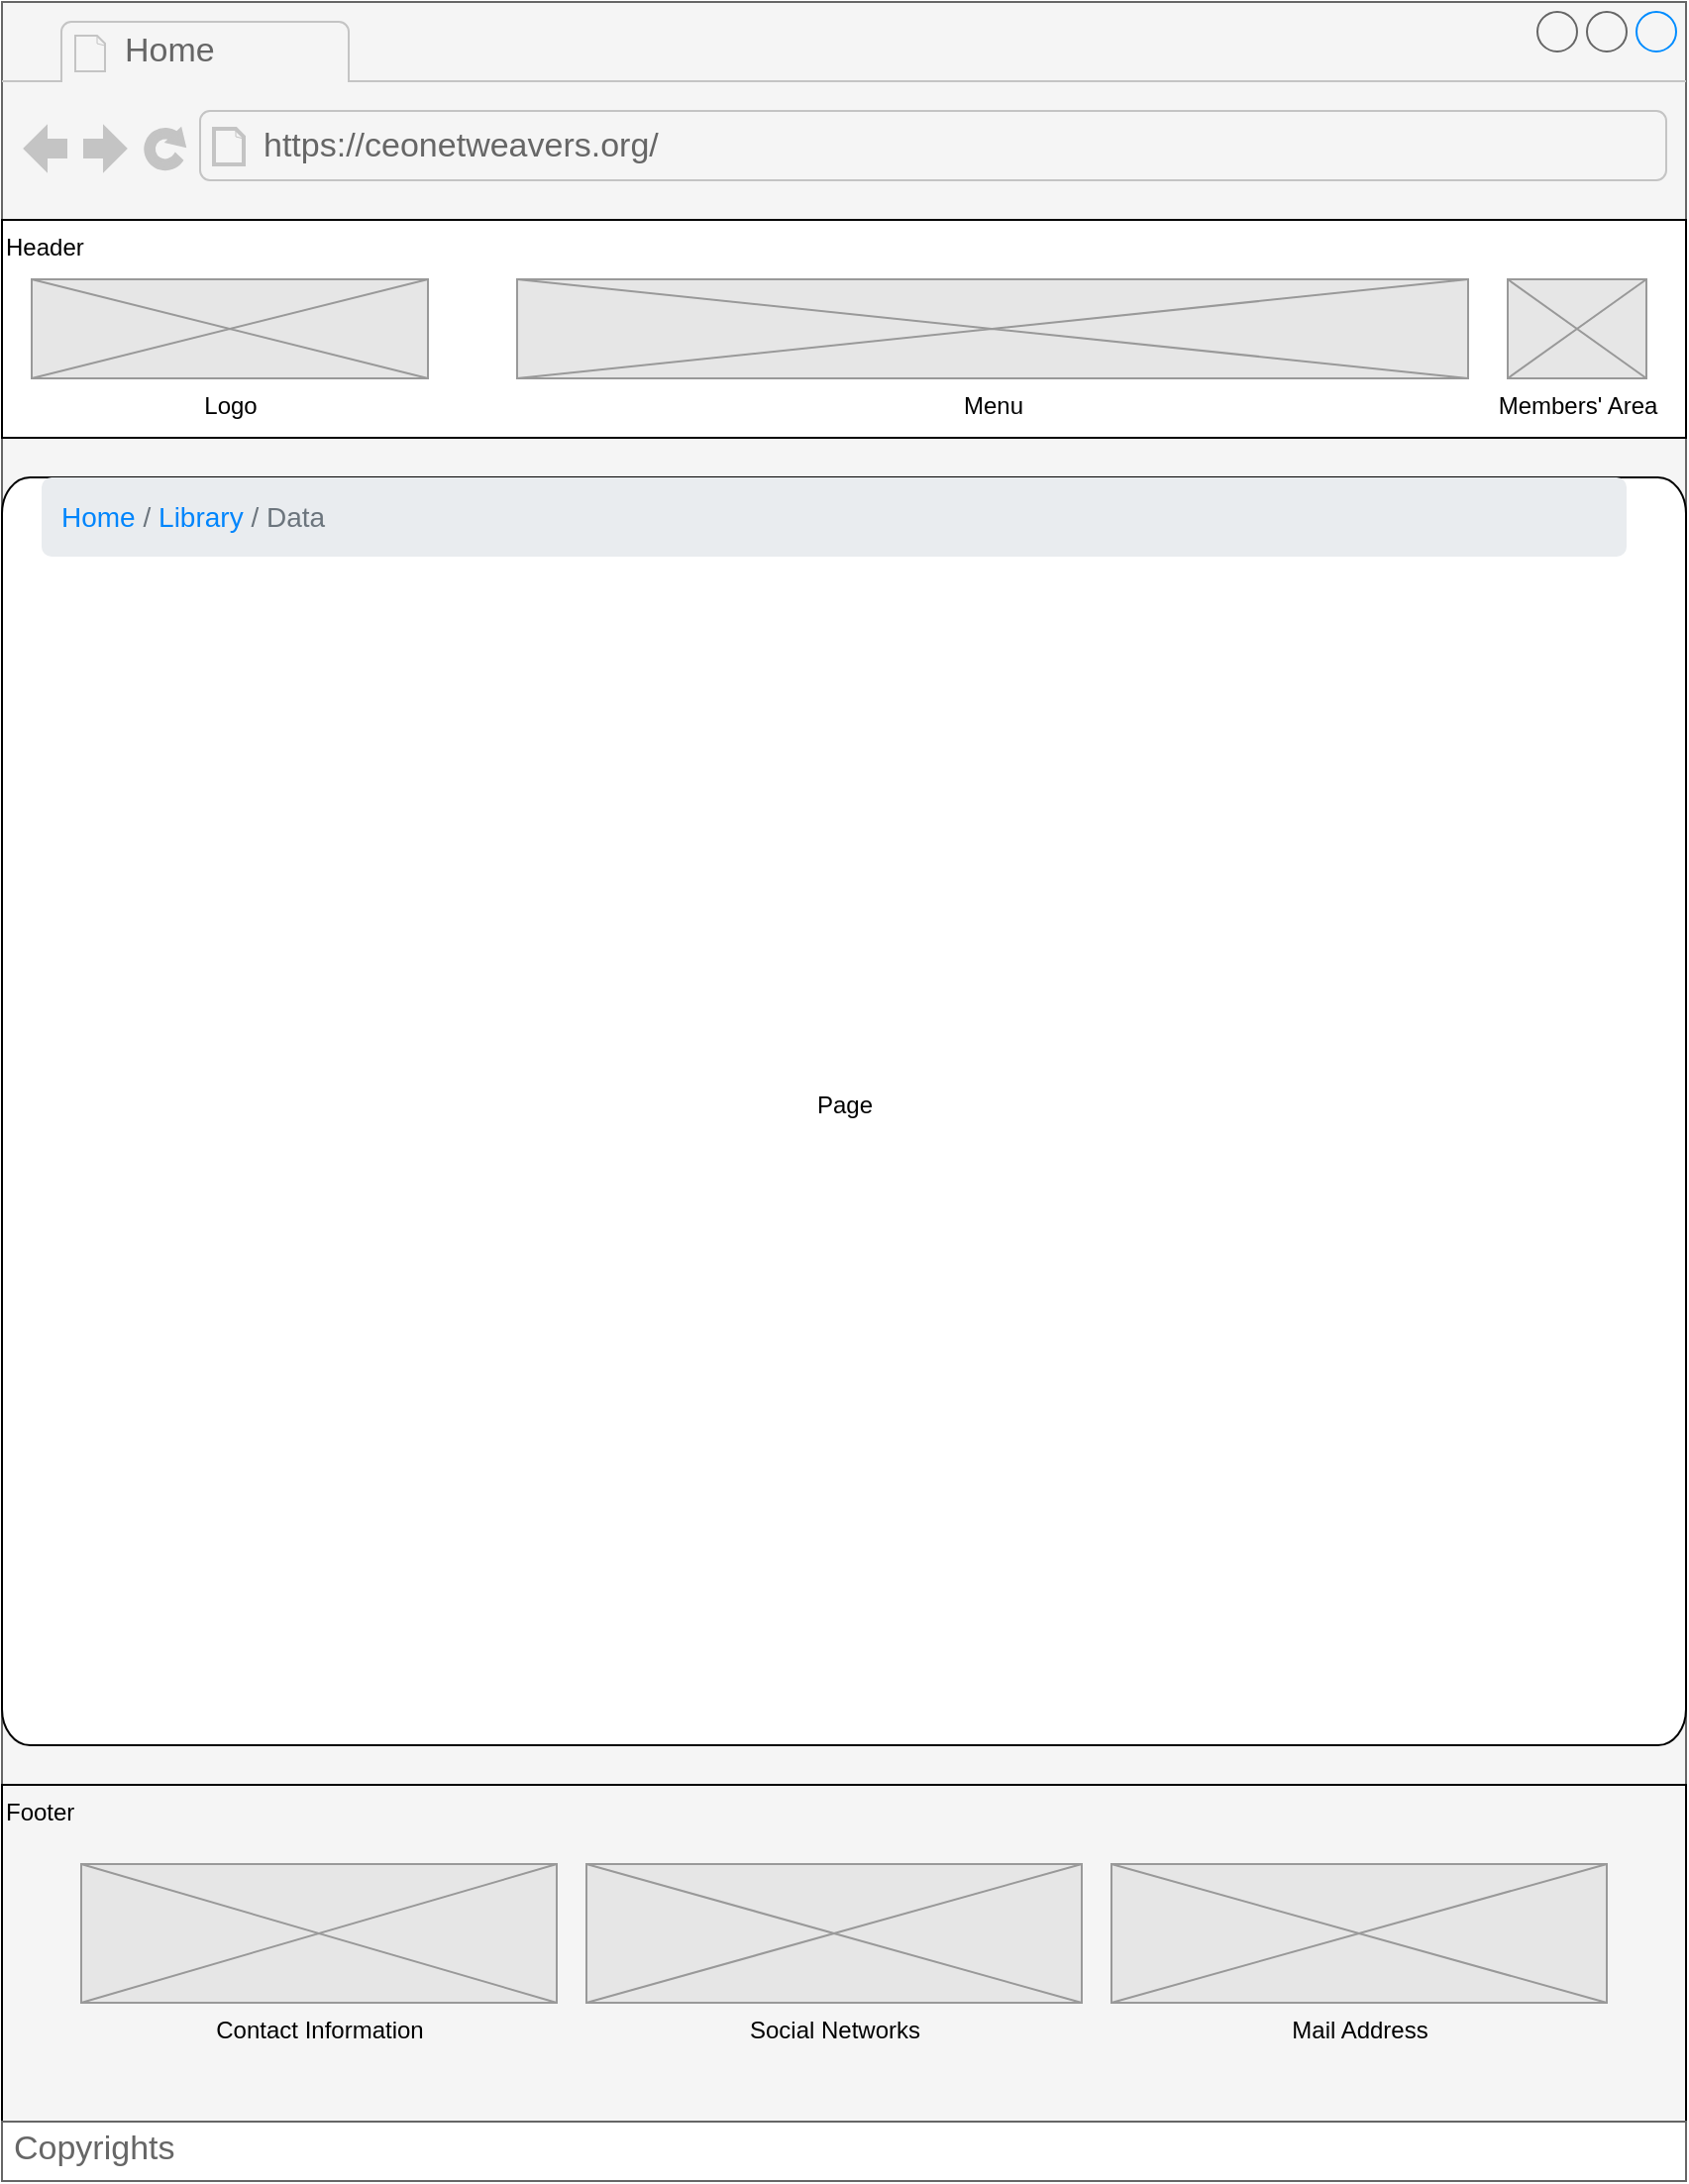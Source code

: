 <mxfile version="15.3.8" type="github">
  <diagram id="3-LBbgLK8UY7JytMnbPZ" name="Page-1">
    <mxGraphModel dx="1422" dy="1319" grid="1" gridSize="10" guides="1" tooltips="1" connect="1" arrows="1" fold="1" page="1" pageScale="1" pageWidth="850" pageHeight="1100" math="0" shadow="0">
      <root>
        <mxCell id="0" />
        <mxCell id="1" parent="0" />
        <mxCell id="-sjq69Uk94YoofclQXJc-1" value="" style="strokeWidth=1;shadow=0;dashed=0;align=center;html=1;shape=mxgraph.mockup.containers.browserWindow;rSize=0;strokeColor=#666666;strokeColor2=#008cff;strokeColor3=#c4c4c4;mainText=,;recursiveResize=0;fillColor=#f5f5f5;fontColor=#333333;" parent="1" vertex="1">
          <mxGeometry width="850" height="1100" as="geometry" />
        </mxCell>
        <mxCell id="-sjq69Uk94YoofclQXJc-2" value="Home" style="strokeWidth=1;shadow=0;dashed=0;align=center;html=1;shape=mxgraph.mockup.containers.anchor;fontSize=17;fontColor=#666666;align=left;" parent="-sjq69Uk94YoofclQXJc-1" vertex="1">
          <mxGeometry x="60" y="12" width="110" height="26" as="geometry" />
        </mxCell>
        <mxCell id="-sjq69Uk94YoofclQXJc-3" value="https://ceonetweavers.org/" style="strokeWidth=1;shadow=0;dashed=0;align=center;html=1;shape=mxgraph.mockup.containers.anchor;rSize=0;fontSize=17;fontColor=#666666;align=left;" parent="-sjq69Uk94YoofclQXJc-1" vertex="1">
          <mxGeometry x="130" y="60" width="250" height="26" as="geometry" />
        </mxCell>
        <mxCell id="cxTF4-qD0s4VEBOTPt8d-14" value="&lt;div&gt;Footer&lt;/div&gt;" style="rounded=0;whiteSpace=wrap;html=1;strokeColor=default;strokeWidth=1;fillColor=none;align=left;verticalAlign=top;" parent="-sjq69Uk94YoofclQXJc-1" vertex="1">
          <mxGeometry y="900" width="850" height="200" as="geometry" />
        </mxCell>
        <mxCell id="cxTF4-qD0s4VEBOTPt8d-16" value="" style="group" parent="-sjq69Uk94YoofclQXJc-1" vertex="1" connectable="0">
          <mxGeometry y="110" width="850" height="110" as="geometry" />
        </mxCell>
        <mxCell id="cxTF4-qD0s4VEBOTPt8d-1" value="Header" style="rounded=0;whiteSpace=wrap;html=1;align=left;verticalAlign=top;" parent="cxTF4-qD0s4VEBOTPt8d-16" vertex="1">
          <mxGeometry width="850" height="110" as="geometry" />
        </mxCell>
        <mxCell id="cxTF4-qD0s4VEBOTPt8d-9" value="Logo" style="verticalLabelPosition=bottom;shadow=0;dashed=0;align=center;html=1;verticalAlign=top;strokeWidth=1;shape=mxgraph.mockup.graphics.simpleIcon;strokeColor=#999999;fillColor=#E6E6E6;" parent="cxTF4-qD0s4VEBOTPt8d-16" vertex="1">
          <mxGeometry x="15" y="30" width="200" height="50" as="geometry" />
        </mxCell>
        <mxCell id="cxTF4-qD0s4VEBOTPt8d-12" value="Menu" style="verticalLabelPosition=bottom;shadow=0;dashed=0;align=center;html=1;verticalAlign=top;strokeWidth=1;shape=mxgraph.mockup.graphics.simpleIcon;strokeColor=#999999;fillColor=#E6E6E6;" parent="cxTF4-qD0s4VEBOTPt8d-16" vertex="1">
          <mxGeometry x="260" y="30" width="480" height="50" as="geometry" />
        </mxCell>
        <mxCell id="cxTF4-qD0s4VEBOTPt8d-13" value="Members&#39; Area" style="verticalLabelPosition=bottom;shadow=0;dashed=0;align=center;html=1;verticalAlign=top;strokeWidth=1;shape=mxgraph.mockup.graphics.simpleIcon;strokeColor=#999999;fillColor=#E6E6E6;" parent="cxTF4-qD0s4VEBOTPt8d-16" vertex="1">
          <mxGeometry x="760" y="30" width="70" height="50" as="geometry" />
        </mxCell>
        <mxCell id="4350LJryet-j8qvg0Nxp-3" value="Copyrights " style="strokeWidth=1;shadow=0;dashed=0;align=center;html=1;shape=mxgraph.mockup.text.textBox;fontColor=#666666;align=left;fontSize=17;spacingLeft=4;spacingTop=-3;strokeColor=#666666;mainText=" vertex="1" parent="-sjq69Uk94YoofclQXJc-1">
          <mxGeometry y="1070" width="850" height="30" as="geometry" />
        </mxCell>
        <mxCell id="4350LJryet-j8qvg0Nxp-5" value="Contact Information" style="verticalLabelPosition=bottom;shadow=0;dashed=0;align=center;html=1;verticalAlign=top;strokeWidth=1;shape=mxgraph.mockup.graphics.simpleIcon;strokeColor=#999999;fillColor=#E6E6E6;" vertex="1" parent="-sjq69Uk94YoofclQXJc-1">
          <mxGeometry x="40" y="940" width="240" height="70" as="geometry" />
        </mxCell>
        <mxCell id="4350LJryet-j8qvg0Nxp-6" value="Social Networks" style="verticalLabelPosition=bottom;shadow=0;dashed=0;align=center;html=1;verticalAlign=top;strokeWidth=1;shape=mxgraph.mockup.graphics.simpleIcon;strokeColor=#999999;fillColor=#E6E6E6;" vertex="1" parent="-sjq69Uk94YoofclQXJc-1">
          <mxGeometry x="295" y="940" width="250" height="70" as="geometry" />
        </mxCell>
        <mxCell id="4350LJryet-j8qvg0Nxp-7" value="Mail Address" style="verticalLabelPosition=bottom;shadow=0;dashed=0;align=center;html=1;verticalAlign=top;strokeWidth=1;shape=mxgraph.mockup.graphics.simpleIcon;strokeColor=#999999;fillColor=#E6E6E6;" vertex="1" parent="-sjq69Uk94YoofclQXJc-1">
          <mxGeometry x="560" y="940" width="250" height="70" as="geometry" />
        </mxCell>
        <mxCell id="4350LJryet-j8qvg0Nxp-9" value="Page" style="html=1;labelPosition=center;verticalLabelPosition=middle;verticalAlign=middle;align=center;fontSize=12;outlineConnect=0;spacingTop=-6;sketch=0;shape=mxgraph.sitemap.page;" vertex="1" parent="-sjq69Uk94YoofclQXJc-1">
          <mxGeometry y="240" width="850" height="640" as="geometry" />
        </mxCell>
        <mxCell id="4350LJryet-j8qvg0Nxp-11" value="&lt;font color=&quot;#0085fc&quot;&gt;Home&lt;/font&gt; / &lt;font color=&quot;#0085fc&quot;&gt;Library&lt;/font&gt; / Data" style="html=1;shadow=0;dashed=0;shape=mxgraph.bootstrap.rrect;rSize=5;strokeColor=none;strokeWidth=1;fillColor=#E9ECEF;fontColor=#6C757D;whiteSpace=wrap;align=left;verticalAlign=middle;spacingLeft=0;fontStyle=0;fontSize=14;spacing=10;" vertex="1" parent="-sjq69Uk94YoofclQXJc-1">
          <mxGeometry x="20" y="240" width="800" height="40" as="geometry" />
        </mxCell>
      </root>
    </mxGraphModel>
  </diagram>
</mxfile>
